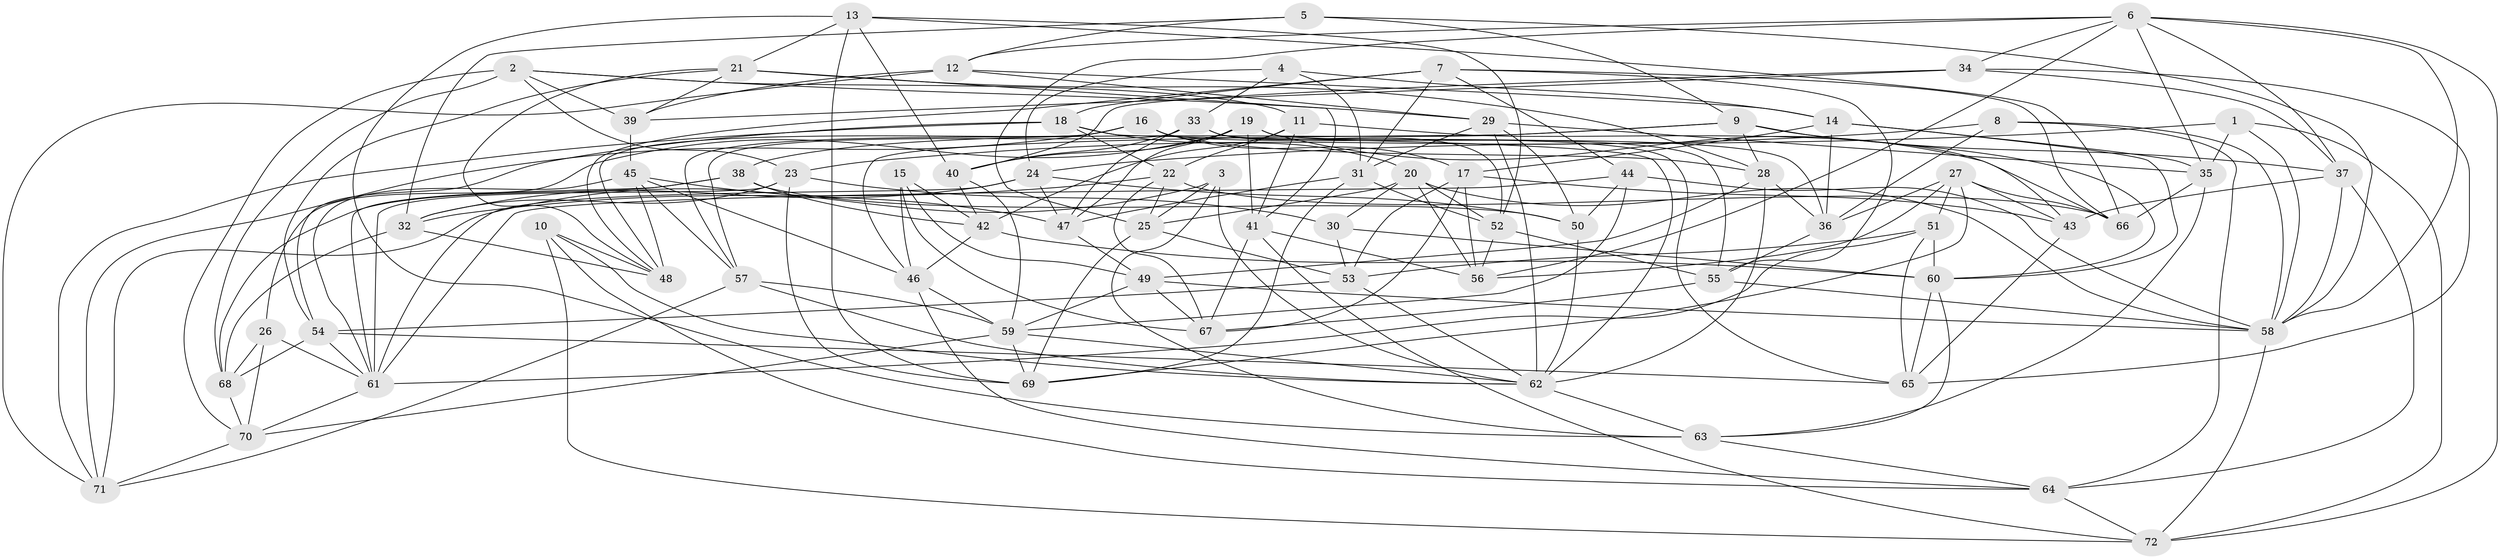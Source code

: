 // original degree distribution, {4: 1.0}
// Generated by graph-tools (version 1.1) at 2025/26/03/09/25 03:26:57]
// undirected, 72 vertices, 211 edges
graph export_dot {
graph [start="1"]
  node [color=gray90,style=filled];
  1;
  2;
  3;
  4;
  5;
  6;
  7;
  8;
  9;
  10;
  11;
  12;
  13;
  14;
  15;
  16;
  17;
  18;
  19;
  20;
  21;
  22;
  23;
  24;
  25;
  26;
  27;
  28;
  29;
  30;
  31;
  32;
  33;
  34;
  35;
  36;
  37;
  38;
  39;
  40;
  41;
  42;
  43;
  44;
  45;
  46;
  47;
  48;
  49;
  50;
  51;
  52;
  53;
  54;
  55;
  56;
  57;
  58;
  59;
  60;
  61;
  62;
  63;
  64;
  65;
  66;
  67;
  68;
  69;
  70;
  71;
  72;
  1 -- 24 [weight=1.0];
  1 -- 35 [weight=1.0];
  1 -- 58 [weight=1.0];
  1 -- 72 [weight=1.0];
  2 -- 11 [weight=1.0];
  2 -- 23 [weight=1.0];
  2 -- 29 [weight=1.0];
  2 -- 39 [weight=1.0];
  2 -- 68 [weight=1.0];
  2 -- 70 [weight=1.0];
  3 -- 25 [weight=1.0];
  3 -- 62 [weight=1.0];
  3 -- 63 [weight=1.0];
  3 -- 71 [weight=1.0];
  4 -- 14 [weight=1.0];
  4 -- 24 [weight=1.0];
  4 -- 31 [weight=1.0];
  4 -- 33 [weight=1.0];
  5 -- 9 [weight=1.0];
  5 -- 12 [weight=1.0];
  5 -- 32 [weight=1.0];
  5 -- 58 [weight=1.0];
  6 -- 12 [weight=1.0];
  6 -- 25 [weight=1.0];
  6 -- 34 [weight=1.0];
  6 -- 35 [weight=1.0];
  6 -- 37 [weight=1.0];
  6 -- 56 [weight=1.0];
  6 -- 58 [weight=1.0];
  6 -- 72 [weight=1.0];
  7 -- 18 [weight=1.0];
  7 -- 31 [weight=1.0];
  7 -- 44 [weight=1.0];
  7 -- 48 [weight=1.0];
  7 -- 55 [weight=1.0];
  7 -- 66 [weight=1.0];
  8 -- 23 [weight=1.0];
  8 -- 36 [weight=1.0];
  8 -- 58 [weight=1.0];
  8 -- 64 [weight=1.0];
  9 -- 28 [weight=1.0];
  9 -- 37 [weight=1.0];
  9 -- 38 [weight=1.0];
  9 -- 46 [weight=1.0];
  9 -- 60 [weight=1.0];
  10 -- 48 [weight=1.0];
  10 -- 62 [weight=1.0];
  10 -- 64 [weight=1.0];
  10 -- 72 [weight=1.0];
  11 -- 22 [weight=1.0];
  11 -- 41 [weight=1.0];
  11 -- 42 [weight=1.0];
  11 -- 43 [weight=2.0];
  12 -- 14 [weight=1.0];
  12 -- 29 [weight=1.0];
  12 -- 39 [weight=1.0];
  12 -- 71 [weight=1.0];
  13 -- 21 [weight=1.0];
  13 -- 40 [weight=1.0];
  13 -- 52 [weight=1.0];
  13 -- 63 [weight=1.0];
  13 -- 66 [weight=1.0];
  13 -- 69 [weight=1.0];
  14 -- 17 [weight=1.0];
  14 -- 35 [weight=1.0];
  14 -- 36 [weight=1.0];
  14 -- 60 [weight=1.0];
  15 -- 42 [weight=1.0];
  15 -- 46 [weight=1.0];
  15 -- 49 [weight=1.0];
  15 -- 67 [weight=1.0];
  16 -- 17 [weight=1.0];
  16 -- 28 [weight=1.0];
  16 -- 36 [weight=1.0];
  16 -- 48 [weight=1.0];
  16 -- 57 [weight=1.0];
  16 -- 71 [weight=1.0];
  17 -- 43 [weight=1.0];
  17 -- 53 [weight=1.0];
  17 -- 56 [weight=1.0];
  17 -- 67 [weight=1.0];
  18 -- 20 [weight=1.0];
  18 -- 22 [weight=1.0];
  18 -- 54 [weight=1.0];
  18 -- 62 [weight=1.0];
  18 -- 71 [weight=1.0];
  19 -- 26 [weight=1.0];
  19 -- 40 [weight=1.0];
  19 -- 41 [weight=1.0];
  19 -- 47 [weight=1.0];
  19 -- 55 [weight=1.0];
  19 -- 66 [weight=1.0];
  20 -- 25 [weight=1.0];
  20 -- 30 [weight=1.0];
  20 -- 52 [weight=1.0];
  20 -- 56 [weight=1.0];
  20 -- 58 [weight=1.0];
  21 -- 28 [weight=1.0];
  21 -- 39 [weight=1.0];
  21 -- 41 [weight=1.0];
  21 -- 48 [weight=1.0];
  21 -- 54 [weight=1.0];
  22 -- 25 [weight=1.0];
  22 -- 32 [weight=1.0];
  22 -- 66 [weight=1.0];
  22 -- 67 [weight=1.0];
  23 -- 30 [weight=1.0];
  23 -- 32 [weight=1.0];
  23 -- 61 [weight=1.0];
  23 -- 69 [weight=1.0];
  24 -- 32 [weight=1.0];
  24 -- 47 [weight=1.0];
  24 -- 50 [weight=1.0];
  24 -- 61 [weight=1.0];
  25 -- 53 [weight=1.0];
  25 -- 69 [weight=1.0];
  26 -- 61 [weight=1.0];
  26 -- 68 [weight=1.0];
  26 -- 70 [weight=1.0];
  27 -- 36 [weight=1.0];
  27 -- 43 [weight=1.0];
  27 -- 51 [weight=1.0];
  27 -- 56 [weight=1.0];
  27 -- 66 [weight=1.0];
  27 -- 69 [weight=1.0];
  28 -- 36 [weight=1.0];
  28 -- 49 [weight=1.0];
  28 -- 62 [weight=1.0];
  29 -- 31 [weight=1.0];
  29 -- 35 [weight=1.0];
  29 -- 50 [weight=1.0];
  29 -- 62 [weight=1.0];
  30 -- 53 [weight=1.0];
  30 -- 60 [weight=1.0];
  31 -- 47 [weight=1.0];
  31 -- 52 [weight=1.0];
  31 -- 69 [weight=1.0];
  32 -- 48 [weight=1.0];
  32 -- 68 [weight=1.0];
  33 -- 40 [weight=1.0];
  33 -- 47 [weight=1.0];
  33 -- 52 [weight=1.0];
  33 -- 57 [weight=1.0];
  33 -- 65 [weight=1.0];
  34 -- 37 [weight=1.0];
  34 -- 39 [weight=2.0];
  34 -- 40 [weight=1.0];
  34 -- 65 [weight=1.0];
  35 -- 63 [weight=1.0];
  35 -- 66 [weight=1.0];
  36 -- 55 [weight=1.0];
  37 -- 43 [weight=1.0];
  37 -- 58 [weight=1.0];
  37 -- 64 [weight=1.0];
  38 -- 42 [weight=1.0];
  38 -- 50 [weight=2.0];
  38 -- 61 [weight=1.0];
  38 -- 68 [weight=1.0];
  39 -- 45 [weight=1.0];
  40 -- 42 [weight=1.0];
  40 -- 59 [weight=1.0];
  41 -- 56 [weight=1.0];
  41 -- 67 [weight=1.0];
  41 -- 72 [weight=1.0];
  42 -- 46 [weight=1.0];
  42 -- 60 [weight=1.0];
  43 -- 65 [weight=1.0];
  44 -- 50 [weight=1.0];
  44 -- 58 [weight=1.0];
  44 -- 59 [weight=1.0];
  44 -- 61 [weight=2.0];
  45 -- 46 [weight=1.0];
  45 -- 47 [weight=1.0];
  45 -- 48 [weight=1.0];
  45 -- 57 [weight=1.0];
  45 -- 61 [weight=1.0];
  46 -- 59 [weight=1.0];
  46 -- 64 [weight=1.0];
  47 -- 49 [weight=1.0];
  49 -- 58 [weight=1.0];
  49 -- 59 [weight=1.0];
  49 -- 67 [weight=1.0];
  50 -- 62 [weight=1.0];
  51 -- 53 [weight=1.0];
  51 -- 60 [weight=2.0];
  51 -- 61 [weight=1.0];
  51 -- 65 [weight=1.0];
  52 -- 55 [weight=1.0];
  52 -- 56 [weight=1.0];
  53 -- 54 [weight=1.0];
  53 -- 62 [weight=1.0];
  54 -- 61 [weight=1.0];
  54 -- 65 [weight=1.0];
  54 -- 68 [weight=1.0];
  55 -- 58 [weight=1.0];
  55 -- 67 [weight=1.0];
  57 -- 59 [weight=1.0];
  57 -- 62 [weight=1.0];
  57 -- 71 [weight=1.0];
  58 -- 72 [weight=1.0];
  59 -- 62 [weight=1.0];
  59 -- 69 [weight=1.0];
  59 -- 70 [weight=1.0];
  60 -- 63 [weight=1.0];
  60 -- 65 [weight=1.0];
  61 -- 70 [weight=1.0];
  62 -- 63 [weight=1.0];
  63 -- 64 [weight=1.0];
  64 -- 72 [weight=1.0];
  68 -- 70 [weight=1.0];
  70 -- 71 [weight=1.0];
}
